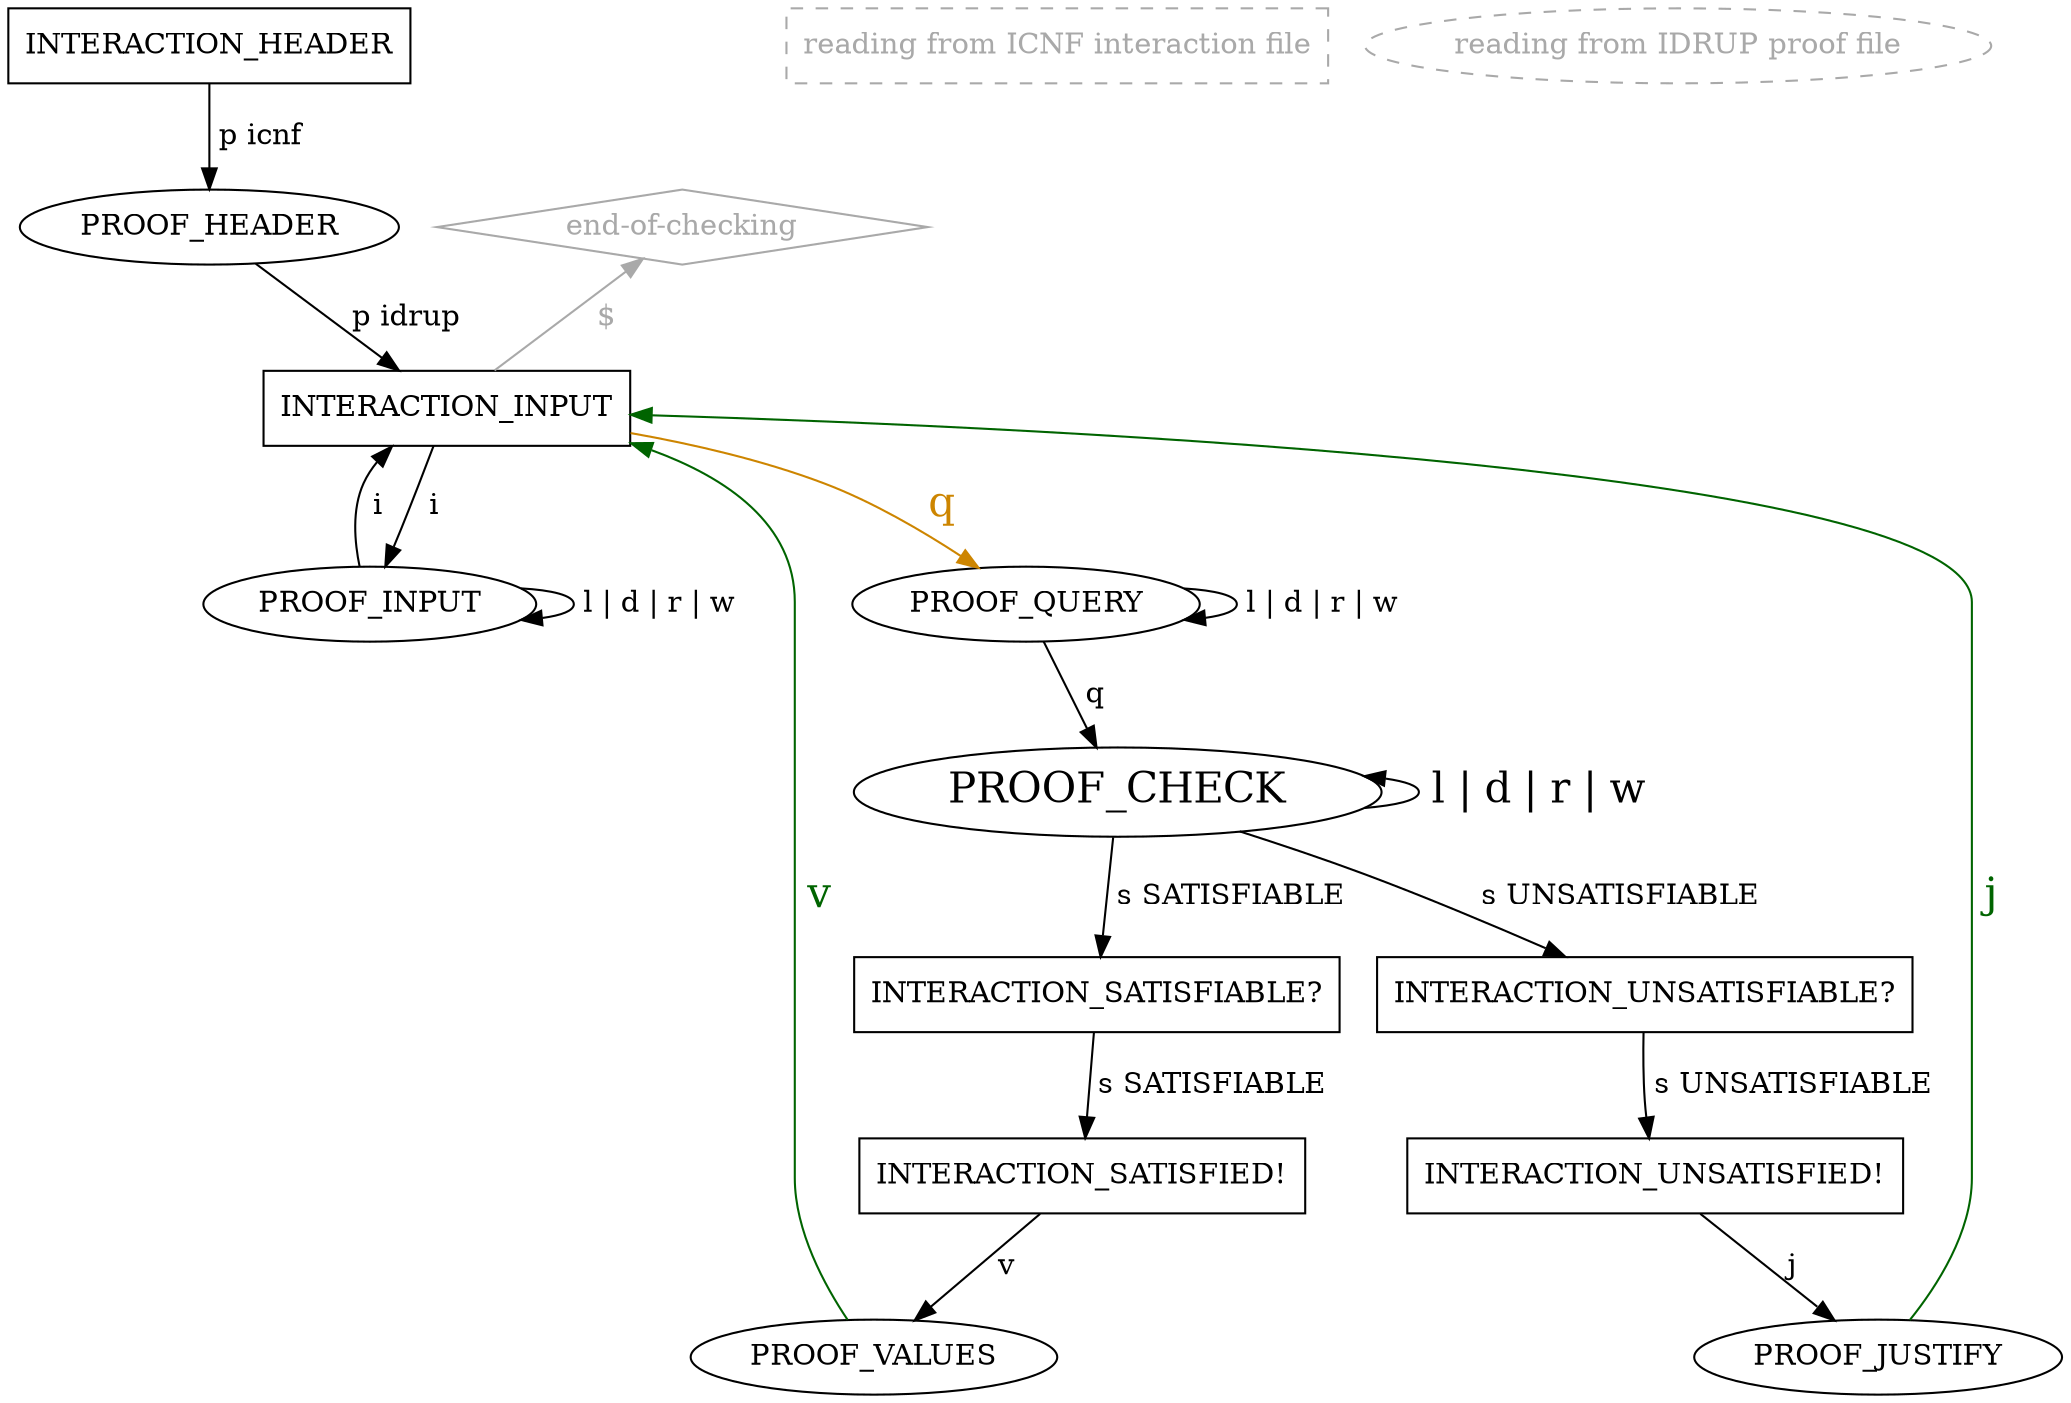 digraph "idrup-check" {

  INTERACTION_HEADER [shape=box];
  INTERACTION_HEADER -> PROOF_HEADER [label=" p icnf",weight=2];

  empty_legend1 [label="                     ",style=invis]
  icnf_legend
  [shape=box,color=darkgray,fontcolor=darkgray,style=dashed,label="reading from ICNF interaction file"]
  //empty_legend2 [label="      ",style=invis]
  idrup_legend
  [style=dashed,color=darkgray,fontcolor=darkgray,label="reading from IDRUP proof file"]

  "end-of-checking" [shape=diamond,color=darkgray,fontcolor=darkgray];
   "end-of-checking" -> INTERACTION_INPUT [label="  $    ",dir=back,fontcolor=darkgray,color=darkgray];

  PROOF_HEADER -> INTERACTION_INPUT [label=" p idrup"]

  INTERACTION_INPUT [shape=box];
  INTERACTION_INPUT -> PROOF_INPUT [label=" i ",weight=2];
  INTERACTION_INPUT -> PROOF_QUERY [label=" q ",weight=2,color=orange3,fontsize=20,fontcolor=orange3];

  PROOF_INPUT -> INTERACTION_INPUT [label=" i ",weight=3];
  PROOF_INPUT -> PROOF_INPUT [label=" l | d | r | w"];

  PROOF_QUERY -> PROOF_CHECK [label=" q "];
  PROOF_QUERY -> PROOF_QUERY [label=" l | d | r | w"];

  PROOF_CHECK [fontsize=20];
  PROOF_CHECK -> PROOF_CHECK [label=" l | d | r | w ",dir=back,fontsize=20];
  PROOF_CHECK -> INTERACTION_SATISFIABLE [label=" s SATISFIABLE "];
  PROOF_CHECK -> INTERACTION_UNSATISFIABLE [label=" s UNSATISFIABLE "];

  INTERACTION_UNSATISFIABLE [shape="box",label="INTERACTION_UNSATISFIABLE?"];
  INTERACTION_UNSATISFIABLE -> INTERACTION_UNSATISFIED [label=" s UNSATISFIABLE "];

  INTERACTION_SATISFIABLE [shape="box",label="INTERACTION_SATISFIABLE?"];
  INTERACTION_SATISFIABLE -> INTERACTION_SATISFIED [label=" s SATISFIABLE "];

  INTERACTION_SATISFIED [shape=box,label="INTERACTION_SATISFIED!"];
  INTERACTION_SATISFIED -> PROOF_VALUES [label=" v "];

  INTERACTION_UNSATISFIED [shape=box,label="INTERACTION_UNSATISFIED!"];
  INTERACTION_UNSATISFIED -> PROOF_JUSTIFY [label=" j "];

  PROOF_VALUES -> INTERACTION_INPUT [label=" v ",color=darkgreen,fontsize=20,fontcolor=darkgreen];
  PROOF_JUSTIFY -> INTERACTION_INPUT [label=" j ",color=darkgreen,fontsize=20,fontcolor=darkgreen];
}
